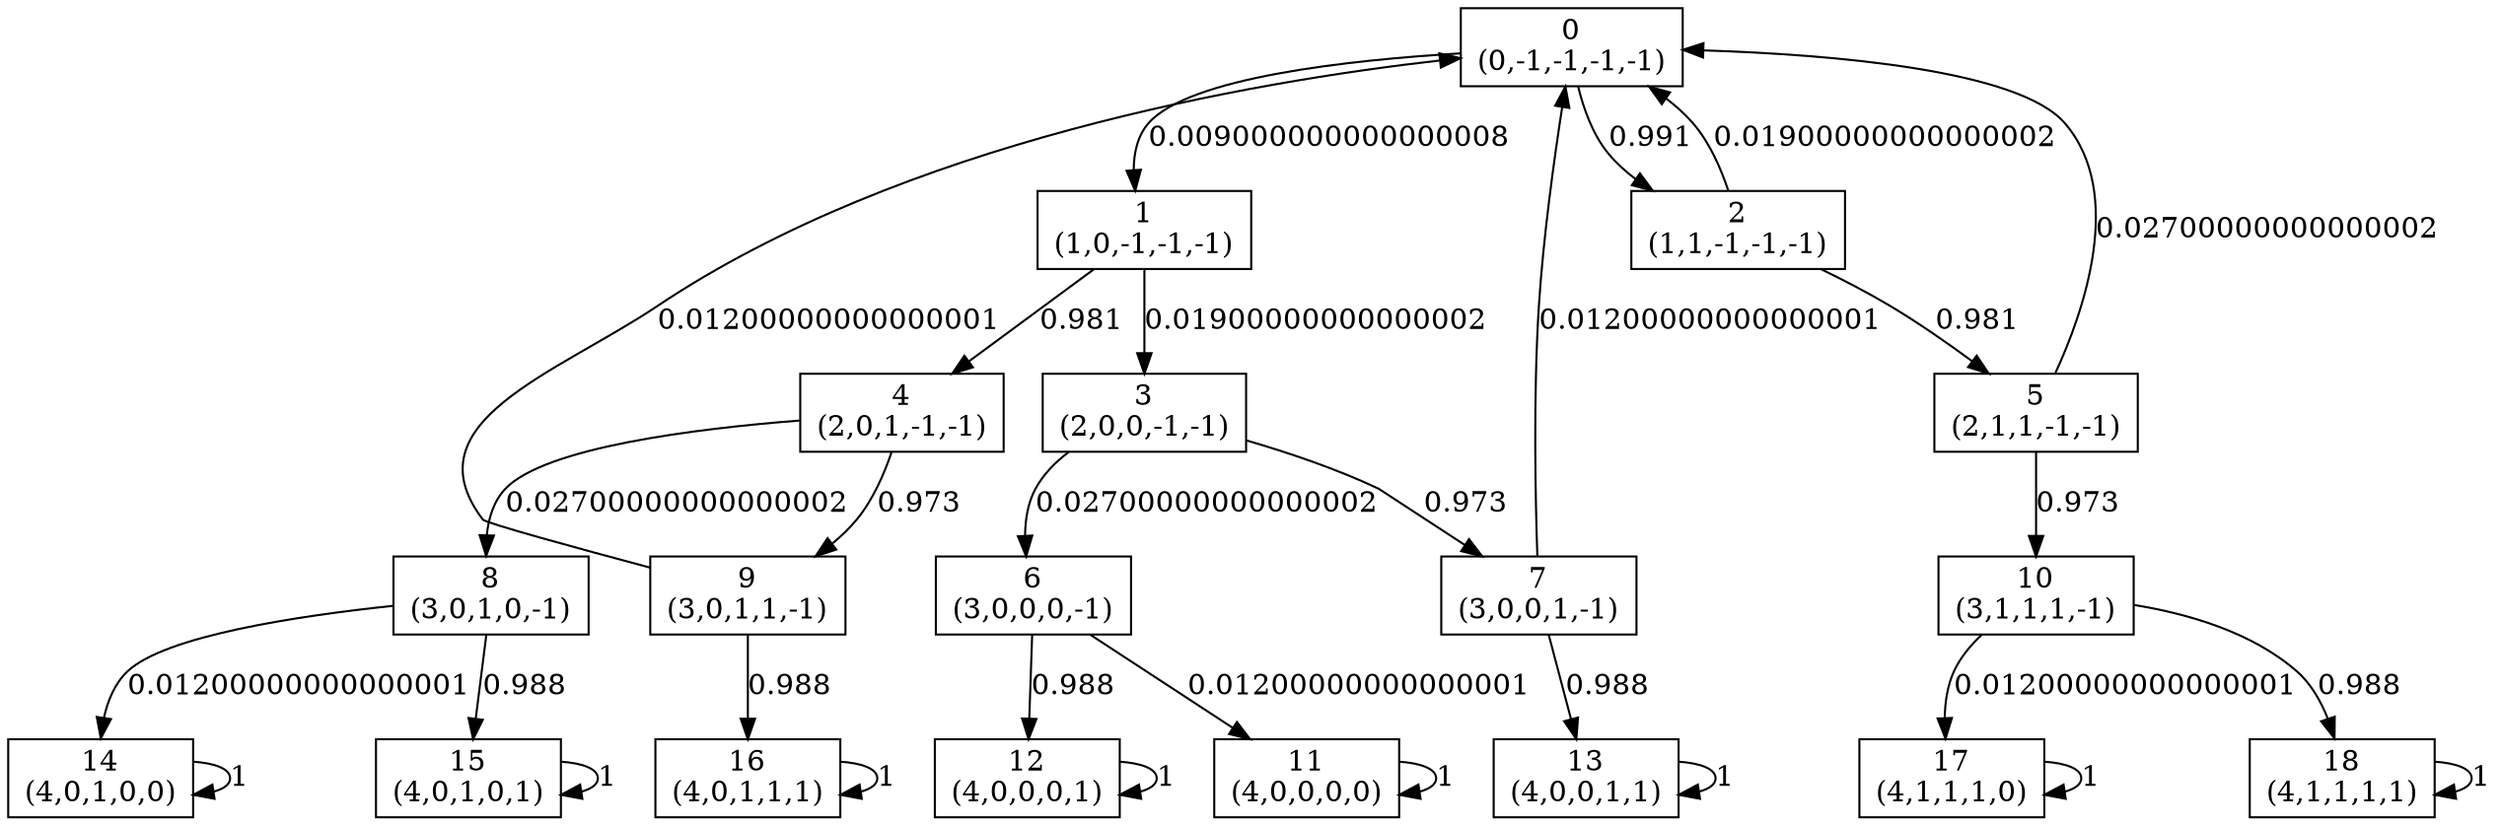 digraph P {
node [shape=box];
0 -> 1 [ label="0.009000000000000008" ];
0 -> 2 [ label="0.991" ];
1 -> 3 [ label="0.01900000000000002" ];
1 -> 4 [ label="0.981" ];
2 -> 0 [ label="0.01900000000000002" ];
2 -> 5 [ label="0.981" ];
3 -> 6 [ label="0.02700000000000002" ];
3 -> 7 [ label="0.973" ];
4 -> 8 [ label="0.02700000000000002" ];
4 -> 9 [ label="0.973" ];
5 -> 0 [ label="0.02700000000000002" ];
5 -> 10 [ label="0.973" ];
6 -> 11 [ label="0.01200000000000001" ];
6 -> 12 [ label="0.988" ];
7 -> 0 [ label="0.01200000000000001" ];
7 -> 13 [ label="0.988" ];
8 -> 14 [ label="0.01200000000000001" ];
8 -> 15 [ label="0.988" ];
9 -> 0 [ label="0.01200000000000001" ];
9 -> 16 [ label="0.988" ];
10 -> 17 [ label="0.01200000000000001" ];
10 -> 18 [ label="0.988" ];
11 -> 11 [ label="1" ];
12 -> 12 [ label="1" ];
13 -> 13 [ label="1" ];
14 -> 14 [ label="1" ];
15 -> 15 [ label="1" ];
16 -> 16 [ label="1" ];
17 -> 17 [ label="1" ];
18 -> 18 [ label="1" ];
0 [label="0\n(0,-1,-1,-1,-1)"];
1 [label="1\n(1,0,-1,-1,-1)"];
2 [label="2\n(1,1,-1,-1,-1)"];
3 [label="3\n(2,0,0,-1,-1)"];
4 [label="4\n(2,0,1,-1,-1)"];
5 [label="5\n(2,1,1,-1,-1)"];
6 [label="6\n(3,0,0,0,-1)"];
7 [label="7\n(3,0,0,1,-1)"];
8 [label="8\n(3,0,1,0,-1)"];
9 [label="9\n(3,0,1,1,-1)"];
10 [label="10\n(3,1,1,1,-1)"];
11 [label="11\n(4,0,0,0,0)"];
12 [label="12\n(4,0,0,0,1)"];
13 [label="13\n(4,0,0,1,1)"];
14 [label="14\n(4,0,1,0,0)"];
15 [label="15\n(4,0,1,0,1)"];
16 [label="16\n(4,0,1,1,1)"];
17 [label="17\n(4,1,1,1,0)"];
18 [label="18\n(4,1,1,1,1)"];
}
